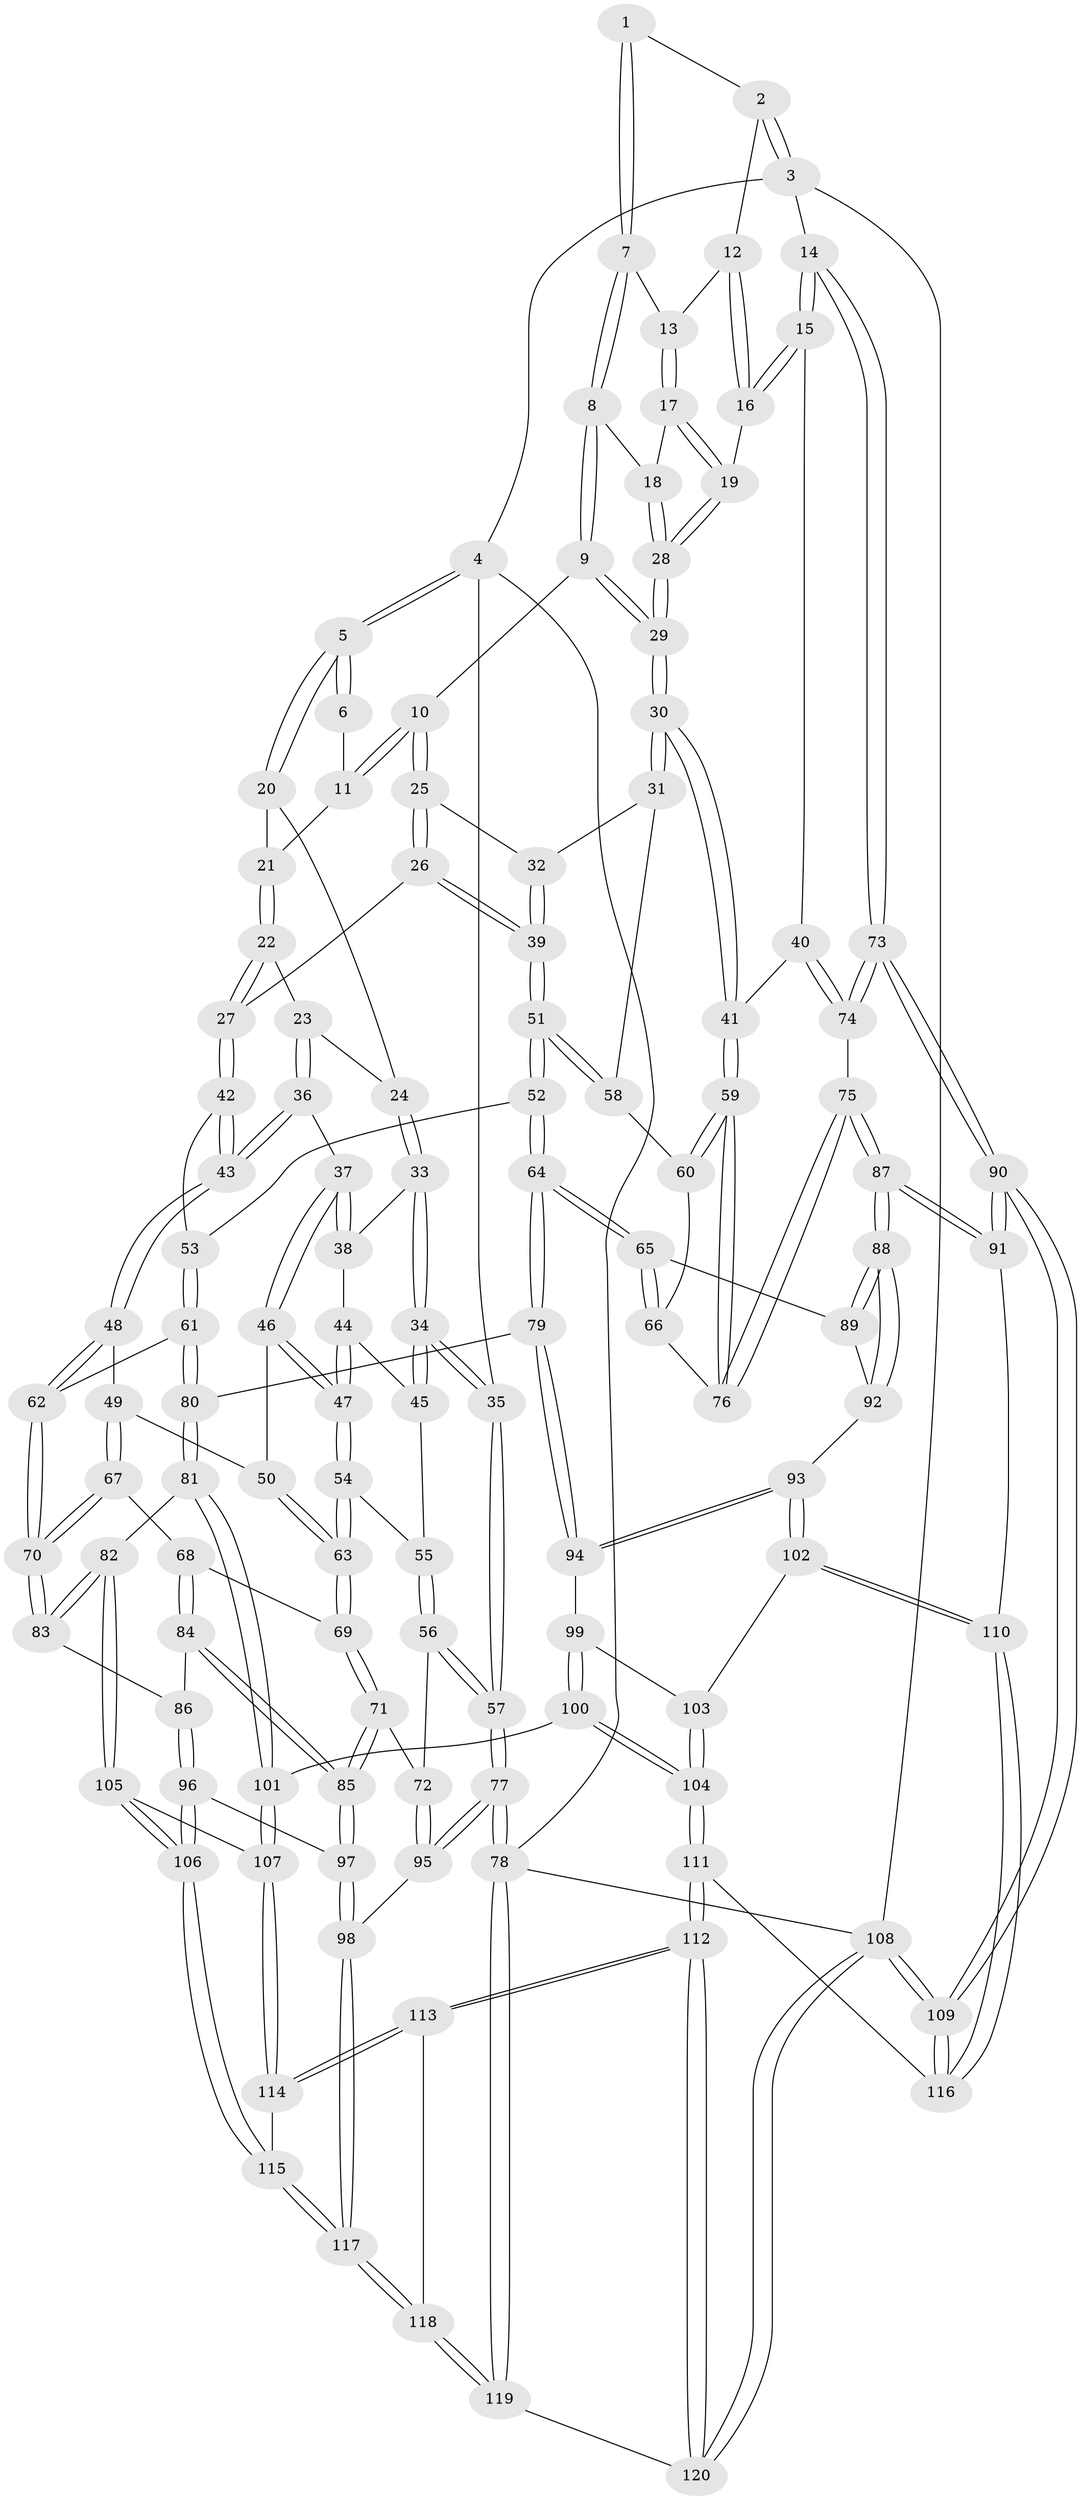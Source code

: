 // coarse degree distribution, {4: 0.2857142857142857, 7: 0.011904761904761904, 5: 0.40476190476190477, 6: 0.21428571428571427, 3: 0.08333333333333333}
// Generated by graph-tools (version 1.1) at 2025/21/03/04/25 18:21:43]
// undirected, 120 vertices, 297 edges
graph export_dot {
graph [start="1"]
  node [color=gray90,style=filled];
  1 [pos="+0.9384566917637548+0"];
  2 [pos="+0.996138732888787+0"];
  3 [pos="+1+0"];
  4 [pos="+0+0"];
  5 [pos="+0+0"];
  6 [pos="+0.5423081673761726+0"];
  7 [pos="+0.7131208047742909+0.14938141747667252"];
  8 [pos="+0.6847638336659002+0.1735223419252001"];
  9 [pos="+0.6779239945472094+0.17662264111332557"];
  10 [pos="+0.6694723705016334+0.17628408432893722"];
  11 [pos="+0.503927883339563+0.01283166823022652"];
  12 [pos="+0.8964729404686368+0.08355772329010212"];
  13 [pos="+0.8465114669732311+0.13798770220573256"];
  14 [pos="+1+0.3454023966085258"];
  15 [pos="+1+0.3438684431140966"];
  16 [pos="+0.955263116719613+0.24533098475196663"];
  17 [pos="+0.8212939068777038+0.19893193121785016"];
  18 [pos="+0.8158270710847993+0.20796104647115854"];
  19 [pos="+0.931589524865821+0.24634210391327124"];
  20 [pos="+0.10268593428554165+0.0027414395450907156"];
  21 [pos="+0.4547573160417635+0.08252261156422702"];
  22 [pos="+0.4122936115747598+0.1819408365176605"];
  23 [pos="+0.27450044555867187+0.19528303270471375"];
  24 [pos="+0.23221184391888539+0.18263769650169145"];
  25 [pos="+0.6444478071685487+0.22380421515913607"];
  26 [pos="+0.4853797991458756+0.2947176990323121"];
  27 [pos="+0.44268330907917663+0.26820653459137384"];
  28 [pos="+0.8112621362836838+0.26646507933970104"];
  29 [pos="+0.7818769865672657+0.3180231561762854"];
  30 [pos="+0.7792709099819665+0.34908455030379776"];
  31 [pos="+0.7478143720371841+0.35863113444307965"];
  32 [pos="+0.6514149014581035+0.2682396268336016"];
  33 [pos="+0.1604748235608276+0.24956912171670312"];
  34 [pos="+0+0.2029229739143344"];
  35 [pos="+0+0.18643992674514423"];
  36 [pos="+0.25178809780172445+0.32956499385148214"];
  37 [pos="+0.22436631333550502+0.34180351445586526"];
  38 [pos="+0.16119792581863512+0.30109775931961197"];
  39 [pos="+0.5698648033124931+0.396530025439714"];
  40 [pos="+0.9802706384954433+0.37936640444892616"];
  41 [pos="+0.87811105912925+0.41831579060845964"];
  42 [pos="+0.36100873566666647+0.3810022764460147"];
  43 [pos="+0.35004081142163646+0.38979271926277037"];
  44 [pos="+0.14473681635704735+0.32021744168754535"];
  45 [pos="+0.049509685428678125+0.34941643750704726"];
  46 [pos="+0.2134349099399795+0.3706247275904921"];
  47 [pos="+0.16535470695271032+0.4215445848538501"];
  48 [pos="+0.34340089491809095+0.40448070326998165"];
  49 [pos="+0.31346680877738375+0.42639662117497024"];
  50 [pos="+0.2844543800985589+0.427163853090103"];
  51 [pos="+0.5825114082120447+0.42101569202117306"];
  52 [pos="+0.5802318163304125+0.43402229381033464"];
  53 [pos="+0.4391280853299143+0.44006644929344885"];
  54 [pos="+0.1587793312226305+0.4367401933213926"];
  55 [pos="+0.08552297276748523+0.4012150281806508"];
  56 [pos="+0+0.5415273333922404"];
  57 [pos="+0+0.5364394296175742"];
  58 [pos="+0.7325350097517175+0.3683464248740572"];
  59 [pos="+0.8569618581238838+0.4991044335058243"];
  60 [pos="+0.7304392812286825+0.4640832308999639"];
  61 [pos="+0.42363992550456775+0.529823208453392"];
  62 [pos="+0.4024451033561482+0.5261979643540178"];
  63 [pos="+0.16892517798717674+0.46627925669108183"];
  64 [pos="+0.580528555269283+0.520998527438666"];
  65 [pos="+0.6607654443029525+0.5480859491823036"];
  66 [pos="+0.7072236968217455+0.527000525970582"];
  67 [pos="+0.28339261626292955+0.5331745641786142"];
  68 [pos="+0.26165607711628425+0.5430638827974102"];
  69 [pos="+0.16571891556966448+0.5057729795281"];
  70 [pos="+0.35498723564360485+0.5535299937063219"];
  71 [pos="+0.10051460697517968+0.57012354658129"];
  72 [pos="+0.08007691216289226+0.5649377037052803"];
  73 [pos="+1+0.7420694462842204"];
  74 [pos="+0.9795658047011258+0.5435430596773253"];
  75 [pos="+0.8570719731026154+0.5249241548676109"];
  76 [pos="+0.8542387395477603+0.5131504023240322"];
  77 [pos="+0+0.8726400436962665"];
  78 [pos="+0+1"];
  79 [pos="+0.5534786407384538+0.5497307404525116"];
  80 [pos="+0.4564024690366617+0.5436177972413351"];
  81 [pos="+0.3873640516717983+0.665535587572998"];
  82 [pos="+0.3565608328170053+0.6666081089287365"];
  83 [pos="+0.34971758685743504+0.6567986366220518"];
  84 [pos="+0.259902394166341+0.620609981493109"];
  85 [pos="+0.11684964469412037+0.6133981131547975"];
  86 [pos="+0.2614805657098672+0.6236610018330722"];
  87 [pos="+0.8604783162265437+0.6471297452902447"];
  88 [pos="+0.8587813930983621+0.6468728668547861"];
  89 [pos="+0.6877429401319849+0.5869568594214382"];
  90 [pos="+1+0.9231188867564998"];
  91 [pos="+0.8899328857536472+0.6978555565077562"];
  92 [pos="+0.6891141024497894+0.6755905584398398"];
  93 [pos="+0.6737214874073821+0.7067359512996808"];
  94 [pos="+0.5530208120280442+0.5539233943378795"];
  95 [pos="+0+0.8333679362957713"];
  96 [pos="+0.20315989859404537+0.7454948234059233"];
  97 [pos="+0.12551417281328905+0.7346295005999578"];
  98 [pos="+0.018331571797361987+0.821298926626972"];
  99 [pos="+0.5521611330980285+0.5575190218502863"];
  100 [pos="+0.47273641420482376+0.6978648520076791"];
  101 [pos="+0.47238421178822515+0.6978324363511181"];
  102 [pos="+0.6661506809329669+0.7422453047558275"];
  103 [pos="+0.5826117808430308+0.6624258014195392"];
  104 [pos="+0.5315253485684834+0.7892560605732981"];
  105 [pos="+0.3319084690803958+0.7222557415308336"];
  106 [pos="+0.24786927007769938+0.7721023967426569"];
  107 [pos="+0.38555294442417637+0.7751442614968443"];
  108 [pos="+1+1"];
  109 [pos="+1+1"];
  110 [pos="+0.6700115577797163+0.8069503894138333"];
  111 [pos="+0.5727709714383548+0.8900273321090388"];
  112 [pos="+0.5362003886618812+0.9366979800926317"];
  113 [pos="+0.5054169357671374+0.9244807557672918"];
  114 [pos="+0.41128271732608207+0.8629005229812022"];
  115 [pos="+0.2718110248940669+0.8466744617694386"];
  116 [pos="+0.6410860186564968+0.8580934281461773"];
  117 [pos="+0.20840579536301604+0.9720011246030584"];
  118 [pos="+0.20881550647013009+0.9738443178267293"];
  119 [pos="+0.1922009120684608+1"];
  120 [pos="+0.5278198777323451+1"];
  1 -- 2;
  1 -- 7;
  1 -- 7;
  2 -- 3;
  2 -- 3;
  2 -- 12;
  3 -- 4;
  3 -- 14;
  3 -- 108;
  4 -- 5;
  4 -- 5;
  4 -- 35;
  4 -- 78;
  5 -- 6;
  5 -- 6;
  5 -- 20;
  5 -- 20;
  6 -- 11;
  7 -- 8;
  7 -- 8;
  7 -- 13;
  8 -- 9;
  8 -- 9;
  8 -- 18;
  9 -- 10;
  9 -- 29;
  9 -- 29;
  10 -- 11;
  10 -- 11;
  10 -- 25;
  10 -- 25;
  11 -- 21;
  12 -- 13;
  12 -- 16;
  12 -- 16;
  13 -- 17;
  13 -- 17;
  14 -- 15;
  14 -- 15;
  14 -- 73;
  14 -- 73;
  15 -- 16;
  15 -- 16;
  15 -- 40;
  16 -- 19;
  17 -- 18;
  17 -- 19;
  17 -- 19;
  18 -- 28;
  18 -- 28;
  19 -- 28;
  19 -- 28;
  20 -- 21;
  20 -- 24;
  21 -- 22;
  21 -- 22;
  22 -- 23;
  22 -- 27;
  22 -- 27;
  23 -- 24;
  23 -- 36;
  23 -- 36;
  24 -- 33;
  24 -- 33;
  25 -- 26;
  25 -- 26;
  25 -- 32;
  26 -- 27;
  26 -- 39;
  26 -- 39;
  27 -- 42;
  27 -- 42;
  28 -- 29;
  28 -- 29;
  29 -- 30;
  29 -- 30;
  30 -- 31;
  30 -- 31;
  30 -- 41;
  30 -- 41;
  31 -- 32;
  31 -- 58;
  32 -- 39;
  32 -- 39;
  33 -- 34;
  33 -- 34;
  33 -- 38;
  34 -- 35;
  34 -- 35;
  34 -- 45;
  34 -- 45;
  35 -- 57;
  35 -- 57;
  36 -- 37;
  36 -- 43;
  36 -- 43;
  37 -- 38;
  37 -- 38;
  37 -- 46;
  37 -- 46;
  38 -- 44;
  39 -- 51;
  39 -- 51;
  40 -- 41;
  40 -- 74;
  40 -- 74;
  41 -- 59;
  41 -- 59;
  42 -- 43;
  42 -- 43;
  42 -- 53;
  43 -- 48;
  43 -- 48;
  44 -- 45;
  44 -- 47;
  44 -- 47;
  45 -- 55;
  46 -- 47;
  46 -- 47;
  46 -- 50;
  47 -- 54;
  47 -- 54;
  48 -- 49;
  48 -- 62;
  48 -- 62;
  49 -- 50;
  49 -- 67;
  49 -- 67;
  50 -- 63;
  50 -- 63;
  51 -- 52;
  51 -- 52;
  51 -- 58;
  51 -- 58;
  52 -- 53;
  52 -- 64;
  52 -- 64;
  53 -- 61;
  53 -- 61;
  54 -- 55;
  54 -- 63;
  54 -- 63;
  55 -- 56;
  55 -- 56;
  56 -- 57;
  56 -- 57;
  56 -- 72;
  57 -- 77;
  57 -- 77;
  58 -- 60;
  59 -- 60;
  59 -- 60;
  59 -- 76;
  59 -- 76;
  60 -- 66;
  61 -- 62;
  61 -- 80;
  61 -- 80;
  62 -- 70;
  62 -- 70;
  63 -- 69;
  63 -- 69;
  64 -- 65;
  64 -- 65;
  64 -- 79;
  64 -- 79;
  65 -- 66;
  65 -- 66;
  65 -- 89;
  66 -- 76;
  67 -- 68;
  67 -- 70;
  67 -- 70;
  68 -- 69;
  68 -- 84;
  68 -- 84;
  69 -- 71;
  69 -- 71;
  70 -- 83;
  70 -- 83;
  71 -- 72;
  71 -- 85;
  71 -- 85;
  72 -- 95;
  72 -- 95;
  73 -- 74;
  73 -- 74;
  73 -- 90;
  73 -- 90;
  74 -- 75;
  75 -- 76;
  75 -- 76;
  75 -- 87;
  75 -- 87;
  77 -- 78;
  77 -- 78;
  77 -- 95;
  77 -- 95;
  78 -- 119;
  78 -- 119;
  78 -- 108;
  79 -- 80;
  79 -- 94;
  79 -- 94;
  80 -- 81;
  80 -- 81;
  81 -- 82;
  81 -- 101;
  81 -- 101;
  82 -- 83;
  82 -- 83;
  82 -- 105;
  82 -- 105;
  83 -- 86;
  84 -- 85;
  84 -- 85;
  84 -- 86;
  85 -- 97;
  85 -- 97;
  86 -- 96;
  86 -- 96;
  87 -- 88;
  87 -- 88;
  87 -- 91;
  87 -- 91;
  88 -- 89;
  88 -- 89;
  88 -- 92;
  88 -- 92;
  89 -- 92;
  90 -- 91;
  90 -- 91;
  90 -- 109;
  90 -- 109;
  91 -- 110;
  92 -- 93;
  93 -- 94;
  93 -- 94;
  93 -- 102;
  93 -- 102;
  94 -- 99;
  95 -- 98;
  96 -- 97;
  96 -- 106;
  96 -- 106;
  97 -- 98;
  97 -- 98;
  98 -- 117;
  98 -- 117;
  99 -- 100;
  99 -- 100;
  99 -- 103;
  100 -- 101;
  100 -- 104;
  100 -- 104;
  101 -- 107;
  101 -- 107;
  102 -- 103;
  102 -- 110;
  102 -- 110;
  103 -- 104;
  103 -- 104;
  104 -- 111;
  104 -- 111;
  105 -- 106;
  105 -- 106;
  105 -- 107;
  106 -- 115;
  106 -- 115;
  107 -- 114;
  107 -- 114;
  108 -- 109;
  108 -- 109;
  108 -- 120;
  108 -- 120;
  109 -- 116;
  109 -- 116;
  110 -- 116;
  110 -- 116;
  111 -- 112;
  111 -- 112;
  111 -- 116;
  112 -- 113;
  112 -- 113;
  112 -- 120;
  112 -- 120;
  113 -- 114;
  113 -- 114;
  113 -- 118;
  114 -- 115;
  115 -- 117;
  115 -- 117;
  117 -- 118;
  117 -- 118;
  118 -- 119;
  118 -- 119;
  119 -- 120;
}
